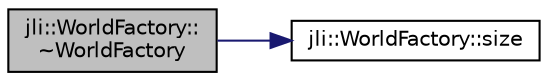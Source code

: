 digraph "jli::WorldFactory::~WorldFactory"
{
  edge [fontname="Helvetica",fontsize="10",labelfontname="Helvetica",labelfontsize="10"];
  node [fontname="Helvetica",fontsize="10",shape=record];
  rankdir="LR";
  Node1 [label="jli::WorldFactory::\l~WorldFactory",height=0.2,width=0.4,color="black", fillcolor="grey75", style="filled", fontcolor="black"];
  Node1 -> Node2 [color="midnightblue",fontsize="10",style="solid",fontname="Helvetica"];
  Node2 [label="jli::WorldFactory::size",height=0.2,width=0.4,color="black", fillcolor="white", style="filled",URL="$classjli_1_1_world_factory.html#a56279adb8ce6f7072739a5b7eeccd45b"];
}
